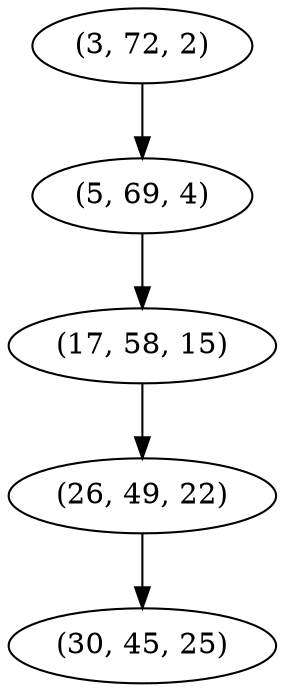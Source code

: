 digraph tree {
    "(3, 72, 2)";
    "(5, 69, 4)";
    "(17, 58, 15)";
    "(26, 49, 22)";
    "(30, 45, 25)";
    "(3, 72, 2)" -> "(5, 69, 4)";
    "(5, 69, 4)" -> "(17, 58, 15)";
    "(17, 58, 15)" -> "(26, 49, 22)";
    "(26, 49, 22)" -> "(30, 45, 25)";
}
